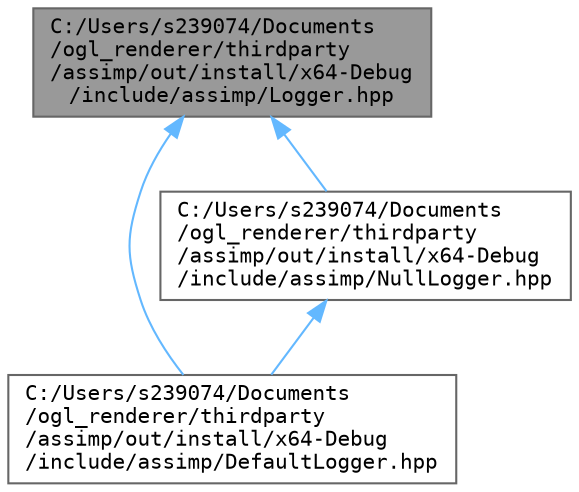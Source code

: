 digraph "C:/Users/s239074/Documents/ogl_renderer/thirdparty/assimp/out/install/x64-Debug/include/assimp/Logger.hpp"
{
 // LATEX_PDF_SIZE
  bgcolor="transparent";
  edge [fontname=Terminal,fontsize=10,labelfontname=Helvetica,labelfontsize=10];
  node [fontname=Terminal,fontsize=10,shape=box,height=0.2,width=0.4];
  Node1 [label="C:/Users/s239074/Documents\l/ogl_renderer/thirdparty\l/assimp/out/install/x64-Debug\l/include/assimp/Logger.hpp",height=0.2,width=0.4,color="gray40", fillcolor="grey60", style="filled", fontcolor="black",tooltip="Abstract base class 'Logger', base of the logging system."];
  Node1 -> Node2 [dir="back",color="steelblue1",style="solid"];
  Node2 [label="C:/Users/s239074/Documents\l/ogl_renderer/thirdparty\l/assimp/out/install/x64-Debug\l/include/assimp/DefaultLogger.hpp",height=0.2,width=0.4,color="grey40", fillcolor="white", style="filled",URL="$out_2install_2x64-_debug_2include_2assimp_2_default_logger_8hpp.html",tooltip=" "];
  Node1 -> Node3 [dir="back",color="steelblue1",style="solid"];
  Node3 [label="C:/Users/s239074/Documents\l/ogl_renderer/thirdparty\l/assimp/out/install/x64-Debug\l/include/assimp/NullLogger.hpp",height=0.2,width=0.4,color="grey40", fillcolor="white", style="filled",URL="$out_2install_2x64-_debug_2include_2assimp_2_null_logger_8hpp.html",tooltip="Dummy logger."];
  Node3 -> Node2 [dir="back",color="steelblue1",style="solid"];
}
